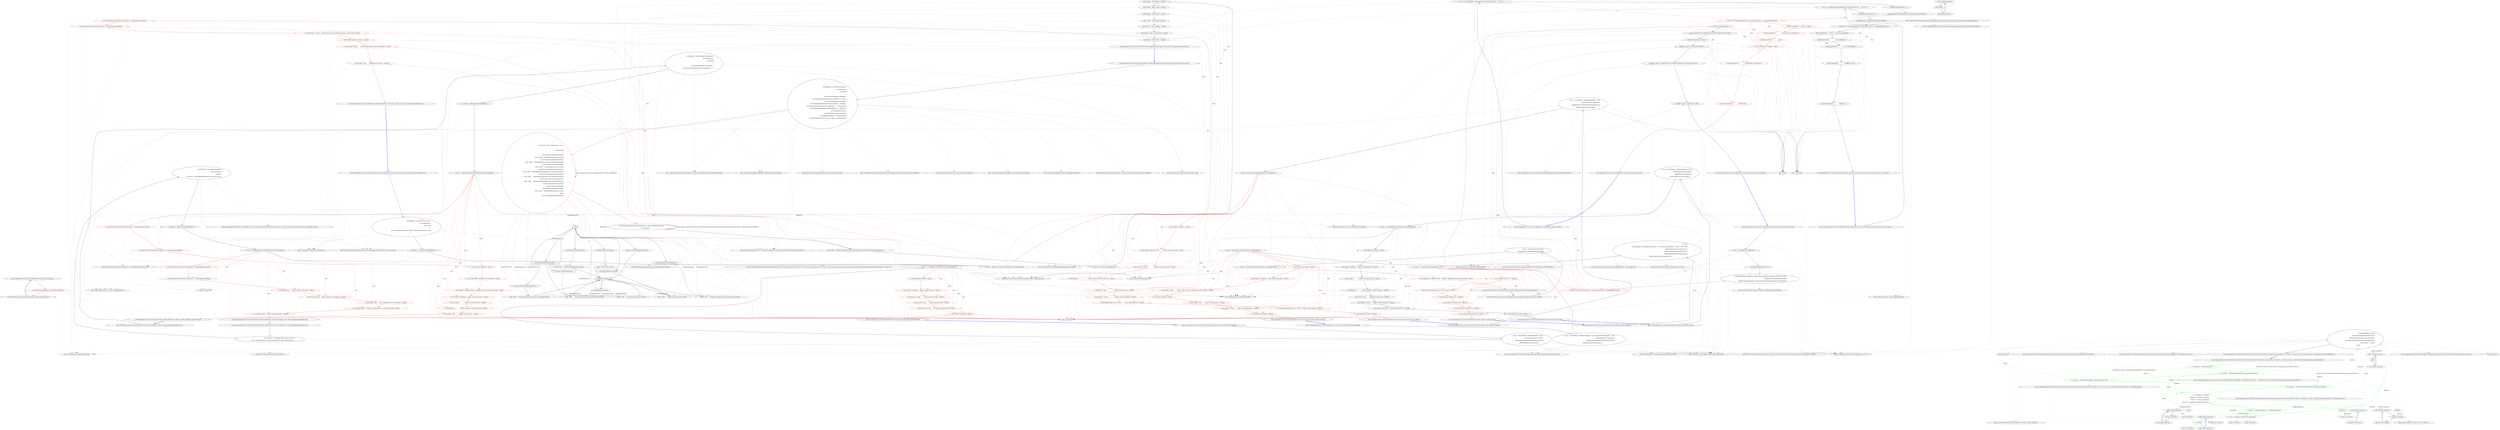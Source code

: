 digraph  {
n0 [cluster="CommandLine.Tests.Unit.Text.HelpTextTests.Create_empty_instance()", label="Entry CommandLine.Tests.Unit.Text.HelpTextTests.Create_empty_instance()", span="16-16"];
n1 [cluster="CommandLine.Tests.Unit.Text.HelpTextTests.Create_empty_instance()", color=red, community=0, label="-1: Assert.Equal(string.Empty, new HelpText().ToString())", span="18-18"];
n2 [cluster="CommandLine.Tests.Unit.Text.HelpTextTests.Create_empty_instance()", label="Exit CommandLine.Tests.Unit.Text.HelpTextTests.Create_empty_instance()", span="16-16"];
n3 [cluster="CommandLine.Text.HelpText.HelpText()", label="Entry CommandLine.Text.HelpText.HelpText()", span="34-34"];
n4 [cluster="CommandLine.Text.HelpText.ToString()", label="Entry CommandLine.Text.HelpText.ToString()", span="453-453"];
n5 [cluster="Unk.Equal", label="Entry Unk.Equal", span=""];
n6 [cluster="CommandLine.Tests.Unit.Text.HelpTextTests.Create_instance_without_options()", label="Entry CommandLine.Tests.Unit.Text.HelpTextTests.Create_instance_without_options()", span="22-22"];
n7 [cluster="CommandLine.Tests.Unit.Text.HelpTextTests.Create_instance_without_options()", label="var sut =\r\n                new HelpText(new HeadingInfo(''Unit-tests'', ''2.0''), new CopyrightInfo(true, ''Author'', 2005, 2013))\r\n                    .AddPreOptionsLine(''pre-options line 1'')\r\n                    .AddPreOptionsLine(''pre-options line 2'')\r\n                    .AddPostOptionsLine(''post-options line 1'')\r\n                    .AddPostOptionsLine(''post-options line 2'')", span="26-31"];
n8 [cluster="CommandLine.Tests.Unit.Text.HelpTextTests.Create_instance_without_options()", label="var lines = sut.ToString().ToNotEmptyLines()", span="34-34"];
n16 [cluster="CommandLine.Text.HelpText.HelpText(string, string)", label="Entry CommandLine.Text.HelpText.HelpText(string, string)", span="80-80"];
n17 [cluster="CommandLine.Text.HeadingInfo.HeadingInfo(string, string)", label="Entry CommandLine.Text.HeadingInfo.HeadingInfo(string, string)", span="27-27"];
n18 [cluster="CommandLine.Text.CopyrightInfo.CopyrightInfo(bool, string, params int[])", label="Entry CommandLine.Text.CopyrightInfo.CopyrightInfo(bool, string, params int[])", span="60-60"];
n19 [cluster="CommandLine.Text.HelpText.AddPreOptionsLine(string)", label="Entry CommandLine.Text.HelpText.AddPreOptionsLine(string)", span="330-330"];
n20 [cluster="CommandLine.Text.HelpText.AddPostOptionsLine(string)", label="Entry CommandLine.Text.HelpText.AddPostOptionsLine(string)", span="340-340"];
n9 [cluster="CommandLine.Tests.Unit.Text.HelpTextTests.Create_instance_without_options()", color=red, community=0, label="-1: Assert.Equal(''Unit-tests 2.0'', lines[0])", span="36-36"];
n21 [cluster="string.ToNotEmptyLines()", label="Entry string.ToNotEmptyLines()", span="10-10"];
n10 [cluster="CommandLine.Tests.Unit.Text.HelpTextTests.Create_instance_without_options()", color=red, community=0, label="-1: Assert.Equal(''Copyright (C) 2005 - 2013 Author'', lines[1])", span="37-37"];
n11 [cluster="CommandLine.Tests.Unit.Text.HelpTextTests.Create_instance_without_options()", color=red, community=0, label="-1: Assert.Equal(''pre-options line 1'', lines[2])", span="38-38"];
n12 [cluster="CommandLine.Tests.Unit.Text.HelpTextTests.Create_instance_without_options()", color=red, community=0, label="-1: Assert.Equal(''pre-options line 2'', lines[3])", span="39-39"];
n13 [cluster="CommandLine.Tests.Unit.Text.HelpTextTests.Create_instance_without_options()", color=red, community=0, label="-1: Assert.Equal(''post-options line 1'', lines[4])", span="40-40"];
n14 [cluster="CommandLine.Tests.Unit.Text.HelpTextTests.Create_instance_without_options()", color=red, community=0, label="-1: Assert.Equal(''post-options line 2'', lines[5])", span="41-41"];
n15 [cluster="CommandLine.Tests.Unit.Text.HelpTextTests.Create_instance_without_options()", label="Exit CommandLine.Tests.Unit.Text.HelpTextTests.Create_instance_without_options()", span="22-22"];
n22 [cluster="CommandLine.Tests.Unit.Text.HelpTextTests.Create_instance_with_options()", label="Entry CommandLine.Tests.Unit.Text.HelpTextTests.Create_instance_with_options()", span="46-46"];
n23 [cluster="CommandLine.Tests.Unit.Text.HelpTextTests.Create_instance_with_options()", label="var sut = new HelpText { AddDashesToOption = true }\r\n                .AddPreOptionsLine(''pre-options'')\r\n                .AddOptions(new FakeOptions())\r\n                .AddPostOptionsLine(''post-options'')", span="50-53"];
n24 [cluster="CommandLine.Tests.Unit.Text.HelpTextTests.Create_instance_with_options()", label="var lines = sut.ToString().ToNotEmptyLines().TrimStringArray()", span="57-57"];
n34 [cluster="CommandLine.Tests.Fakes.FakeOptions.FakeOptions()", label="Entry CommandLine.Tests.Fakes.FakeOptions.FakeOptions()", span="6-6"];
n35 [cluster="CommandLine.Text.HelpText.AddOptions<T>(T)", label="Entry CommandLine.Text.HelpText.AddOptions<T>(T)", span="350-350"];
n25 [cluster="CommandLine.Tests.Unit.Text.HelpTextTests.Create_instance_with_options()", label="Assert.Equal(''pre-options'', lines[0])", span="58-58"];
n36 [cluster="System.Collections.Generic.IEnumerable<string>.TrimStringArray()", label="Entry System.Collections.Generic.IEnumerable<string>.TrimStringArray()", span="15-15"];
n26 [cluster="CommandLine.Tests.Unit.Text.HelpTextTests.Create_instance_with_options()", label="Assert.Equal(''--stringvalue    Define a string value here.'', lines[1])", span="59-59"];
n27 [cluster="CommandLine.Tests.Unit.Text.HelpTextTests.Create_instance_with_options()", label="Assert.Equal(''-i               Define a int sequence here.'', lines[2])", span="60-60"];
n28 [cluster="CommandLine.Tests.Unit.Text.HelpTextTests.Create_instance_with_options()", label="Assert.Equal(''-x               Define a boolean or switch value here.'', lines[3])", span="61-61"];
n29 [cluster="CommandLine.Tests.Unit.Text.HelpTextTests.Create_instance_with_options()", label="Assert.Equal(''--help           Display this help screen.'', lines[4])", span="62-62"];
n30 [cluster="CommandLine.Tests.Unit.Text.HelpTextTests.Create_instance_with_options()", label="Assert.Equal(''--version        Display version information.'', lines[5])", span="63-63"];
n31 [cluster="CommandLine.Tests.Unit.Text.HelpTextTests.Create_instance_with_options()", label="Assert.Equal(''value pos. 0     Define a long value here.'', lines[6])", span="64-64"];
n32 [cluster="CommandLine.Tests.Unit.Text.HelpTextTests.Create_instance_with_options()", label="Assert.Equal(''post-options'', lines[7])", span="65-65"];
n33 [cluster="CommandLine.Tests.Unit.Text.HelpTextTests.Create_instance_with_options()", label="Exit CommandLine.Tests.Unit.Text.HelpTextTests.Create_instance_with_options()", span="46-46"];
n37 [cluster="CommandLine.Tests.Unit.Text.HelpTextTests.Create_instance_with_enum_options_enabled()", label="Entry CommandLine.Tests.Unit.Text.HelpTextTests.Create_instance_with_enum_options_enabled()", span="70-70"];
n38 [cluster="CommandLine.Tests.Unit.Text.HelpTextTests.Create_instance_with_enum_options_enabled()", label="var sut = new HelpText { AddDashesToOption = true, AddEnumValuesToHelpText = true }\r\n                .AddPreOptionsLine(''pre-options'')\r\n                .AddOptions(new FakeOptionsWithHelpTextEnum())\r\n                .AddPostOptionsLine(''post-options'')", span="74-77"];
n39 [cluster="CommandLine.Tests.Unit.Text.HelpTextTests.Create_instance_with_enum_options_enabled()", label="var lines = sut.ToString().ToNotEmptyLines().TrimStringArray()", span="81-81"];
n48 [cluster="CommandLine.Tests.Fakes.FakeOptionsWithHelpTextEnum.FakeOptionsWithHelpTextEnum()", label="Entry CommandLine.Tests.Fakes.FakeOptionsWithHelpTextEnum.FakeOptionsWithHelpTextEnum()", span="11-11"];
n40 [cluster="CommandLine.Tests.Unit.Text.HelpTextTests.Create_instance_with_enum_options_enabled()", color=red, community=0, label="-1: Assert.Equal(''pre-options'', lines[0])", span="82-82"];
n41 [cluster="CommandLine.Tests.Unit.Text.HelpTextTests.Create_instance_with_enum_options_enabled()", color=red, community=0, label="-1: Assert.Equal(''--stringvalue    Define a string value here.'', lines[1])", span="83-83"];
n42 [cluster="CommandLine.Tests.Unit.Text.HelpTextTests.Create_instance_with_enum_options_enabled()", color=red, community=0, label="-1: Assert.Equal(''--shape          Define a enum value here. Valid values: Circle, Square,'', lines[2])", span="84-84"];
n43 [cluster="CommandLine.Tests.Unit.Text.HelpTextTests.Create_instance_with_enum_options_enabled()", color=red, community=0, label="-1: Assert.Equal(''Triangle'', lines[3])", span="85-85"];
n44 [cluster="CommandLine.Tests.Unit.Text.HelpTextTests.Create_instance_with_enum_options_enabled()", color=red, community=0, label="-1: Assert.Equal(''--help           Display this help screen.'', lines[4])", span="86-86"];
n45 [cluster="CommandLine.Tests.Unit.Text.HelpTextTests.Create_instance_with_enum_options_enabled()", color=red, community=0, label="-1: Assert.Equal(''--version        Display version information.'', lines[5])", span="87-87"];
n46 [cluster="CommandLine.Tests.Unit.Text.HelpTextTests.Create_instance_with_enum_options_enabled()", color=red, community=0, label="-1: Assert.Equal(''post-options'', lines[6])", span="88-88"];
n47 [cluster="CommandLine.Tests.Unit.Text.HelpTextTests.Create_instance_with_enum_options_enabled()", label="Exit CommandLine.Tests.Unit.Text.HelpTextTests.Create_instance_with_enum_options_enabled()", span="70-70"];
n49 [cluster="CommandLine.Tests.Unit.Text.HelpTextTests.Create_instance_with_enum_options_disabled()", label="Entry CommandLine.Tests.Unit.Text.HelpTextTests.Create_instance_with_enum_options_disabled()", span="93-93"];
n50 [cluster="CommandLine.Tests.Unit.Text.HelpTextTests.Create_instance_with_enum_options_disabled()", label="var sut = new HelpText { AddDashesToOption = true }\r\n                .AddPreOptionsLine(''pre-options'')\r\n                .AddOptions(new FakeOptionsWithHelpTextEnum())\r\n                .AddPostOptionsLine(''post-options'')", span="97-100"];
n51 [cluster="CommandLine.Tests.Unit.Text.HelpTextTests.Create_instance_with_enum_options_disabled()", label="var lines = sut.ToString().ToNotEmptyLines().TrimStringArray()", span="104-104"];
n52 [cluster="CommandLine.Tests.Unit.Text.HelpTextTests.Create_instance_with_enum_options_disabled()", color=red, community=0, label="-1: Assert.Equal(''pre-options'', lines[0])", span="105-105"];
n53 [cluster="CommandLine.Tests.Unit.Text.HelpTextTests.Create_instance_with_enum_options_disabled()", color=red, community=0, label="-1: Assert.Equal(''--stringvalue    Define a string value here.'', lines[1])", span="106-106"];
n54 [cluster="CommandLine.Tests.Unit.Text.HelpTextTests.Create_instance_with_enum_options_disabled()", color=red, community=0, label="-1: Assert.Equal(''--shape          Define a enum value here.'', lines[2])", span="107-107"];
n55 [cluster="CommandLine.Tests.Unit.Text.HelpTextTests.Create_instance_with_enum_options_disabled()", color=red, community=0, label="-1: Assert.Equal(''--help           Display this help screen.'', lines[3])", span="108-108"];
n56 [cluster="CommandLine.Tests.Unit.Text.HelpTextTests.Create_instance_with_enum_options_disabled()", color=red, community=0, label="-1: Assert.Equal(''--version        Display version information.'', lines[4])", span="109-109"];
n57 [cluster="CommandLine.Tests.Unit.Text.HelpTextTests.Create_instance_with_enum_options_disabled()", color=red, community=0, label="-1: Assert.Equal(''post-options'', lines[5])", span="110-110"];
n58 [cluster="CommandLine.Tests.Unit.Text.HelpTextTests.Create_instance_with_enum_options_disabled()", label="Exit CommandLine.Tests.Unit.Text.HelpTextTests.Create_instance_with_enum_options_disabled()", span="93-93"];
n59 [cluster="CommandLine.Tests.Unit.Text.HelpTextTests.When_defined_MetaValue_should_be_rendered()", label="Entry CommandLine.Tests.Unit.Text.HelpTextTests.When_defined_MetaValue_should_be_rendered()", span="115-115"];
n60 [cluster="CommandLine.Tests.Unit.Text.HelpTextTests.When_defined_MetaValue_should_be_rendered()", label="var sut = new HelpText(''Meta Value.'')\r\n                .AddOptions(new FakeOptionsWithMetaValue())", span="119-120"];
n61 [cluster="CommandLine.Tests.Unit.Text.HelpTextTests.When_defined_MetaValue_should_be_rendered()", label="var lines = sut.ToString().ToNotEmptyLines().TrimStringArray()", span="123-123"];
n64 [cluster="CommandLine.Text.HelpText.HelpText(string)", label="Entry CommandLine.Text.HelpText.HelpText(string)", span="57-57"];
n65 [cluster="CommandLine.Tests.Fakes.FakeOptionsWithMetaValue.FakeOptionsWithMetaValue()", label="Entry CommandLine.Tests.Fakes.FakeOptionsWithMetaValue.FakeOptionsWithMetaValue()", span="4-4"];
n62 [cluster="CommandLine.Tests.Unit.Text.HelpTextTests.When_defined_MetaValue_should_be_rendered()", color=red, community=0, label="-1: Assert.Equal(''i FILE, input-file=FILE    Required. Specify input FILE to be processed.'', lines[2])", span="125-125"];
n63 [cluster="CommandLine.Tests.Unit.Text.HelpTextTests.When_defined_MetaValue_should_be_rendered()", label="Exit CommandLine.Tests.Unit.Text.HelpTextTests.When_defined_MetaValue_should_be_rendered()", span="115-115"];
n66 [cluster="CommandLine.Tests.Unit.Text.HelpTextTests.When_help_text_is_longer_than_width_it_will_wrap_around_as_if_in_a_column()", label="Entry CommandLine.Tests.Unit.Text.HelpTextTests.When_help_text_is_longer_than_width_it_will_wrap_around_as_if_in_a_column()", span="130-130"];
n67 [cluster="CommandLine.Tests.Unit.Text.HelpTextTests.When_help_text_is_longer_than_width_it_will_wrap_around_as_if_in_a_column()", label="var sut = new HelpText(new HeadingInfo(''CommandLine.Tests.dll'', ''1.9.4.131''))", span="134-134"];
n68 [cluster="CommandLine.Tests.Unit.Text.HelpTextTests.When_help_text_is_longer_than_width_it_will_wrap_around_as_if_in_a_column()", label="sut.MaximumDisplayWidth = 40", span="135-135"];
n69 [cluster="CommandLine.Tests.Unit.Text.HelpTextTests.When_help_text_is_longer_than_width_it_will_wrap_around_as_if_in_a_column()", label="sut.AddOptions(new FakeOptionsWithLongDescription())", span="136-136"];
n70 [cluster="CommandLine.Tests.Unit.Text.HelpTextTests.When_help_text_is_longer_than_width_it_will_wrap_around_as_if_in_a_column()", label="var lines = sut.ToString().Split(new[] { Environment.NewLine }, StringSplitOptions.None)", span="139-139"];
n77 [cluster="CommandLine.Tests.Fakes.FakeOptionsWithLongDescription.FakeOptionsWithLongDescription()", label="Entry CommandLine.Tests.Fakes.FakeOptionsWithLongDescription.FakeOptionsWithLongDescription()", span="22-22"];
n71 [cluster="CommandLine.Tests.Unit.Text.HelpTextTests.When_help_text_is_longer_than_width_it_will_wrap_around_as_if_in_a_column()", label="lines[2].Should().Be(''  v, verbose    This is the description'')", span="140-140"];
n78 [cluster="string.Split(string[], System.StringSplitOptions)", label="Entry string.Split(string[], System.StringSplitOptions)", span="0-0"];
n72 [cluster="CommandLine.Tests.Unit.Text.HelpTextTests.When_help_text_is_longer_than_width_it_will_wrap_around_as_if_in_a_column()", label="lines[3].Should().Be(''                of the verbosity to '')", span="142-142"];
n73 [cluster="CommandLine.Tests.Unit.Text.HelpTextTests.When_help_text_is_longer_than_width_it_will_wrap_around_as_if_in_a_column()", label="lines[4].Should().Be(''                test out the wrapping '')", span="143-143"];
n74 [cluster="CommandLine.Tests.Unit.Text.HelpTextTests.When_help_text_is_longer_than_width_it_will_wrap_around_as_if_in_a_column()", label="lines[5].Should().Be(''                capabilities of the '')", span="144-144"];
n75 [cluster="CommandLine.Tests.Unit.Text.HelpTextTests.When_help_text_is_longer_than_width_it_will_wrap_around_as_if_in_a_column()", label="lines[6].Should().Be(''                Help Text.'')", span="145-145"];
n79 [cluster="Unk.Should", label="Entry Unk.Should", span=""];
n80 [cluster="Unk.Be", label="Entry Unk.Be", span=""];
n76 [cluster="CommandLine.Tests.Unit.Text.HelpTextTests.When_help_text_is_longer_than_width_it_will_wrap_around_as_if_in_a_column()", label="Exit CommandLine.Tests.Unit.Text.HelpTextTests.When_help_text_is_longer_than_width_it_will_wrap_around_as_if_in_a_column()", span="130-130"];
n81 [cluster="CommandLine.Tests.Unit.Text.HelpTextTests.Long_help_text_without_spaces()", label="Entry CommandLine.Tests.Unit.Text.HelpTextTests.Long_help_text_without_spaces()", span="150-150"];
n82 [cluster="CommandLine.Tests.Unit.Text.HelpTextTests.Long_help_text_without_spaces()", label="var sut = new HelpText(new HeadingInfo(''CommandLine.Tests.dll'', ''1.9.4.131''))", span="154-154"];
n83 [cluster="CommandLine.Tests.Unit.Text.HelpTextTests.Long_help_text_without_spaces()", label="sut.MaximumDisplayWidth = 40", span="155-155"];
n84 [cluster="CommandLine.Tests.Unit.Text.HelpTextTests.Long_help_text_without_spaces()", label="sut.AddOptions(new FakeOptionsWithLongDescriptionAndNoSpaces())", span="156-156"];
n85 [cluster="CommandLine.Tests.Unit.Text.HelpTextTests.Long_help_text_without_spaces()", color=red, community=0, label="-1: var lines = sut.ToString().Split(new[] { Environment.NewLine }, StringSplitOptions.None)", span="159-159"];
n93 [cluster="CommandLine.Tests.Fakes.FakeOptionsWithLongDescriptionAndNoSpaces.FakeOptionsWithLongDescriptionAndNoSpaces()", label="Entry CommandLine.Tests.Fakes.FakeOptionsWithLongDescriptionAndNoSpaces.FakeOptionsWithLongDescriptionAndNoSpaces()", span="31-31"];
n86 [cluster="CommandLine.Tests.Unit.Text.HelpTextTests.Long_help_text_without_spaces()", color=red, community=0, label="-1: lines[2].Should().Be(''  v, verbose    Before '')", span="160-160"];
n87 [cluster="CommandLine.Tests.Unit.Text.HelpTextTests.Long_help_text_without_spaces()", color=red, community=0, label="-1: lines[3].Should().Be(''                012345678901234567890123'')", span="161-161"];
n88 [cluster="CommandLine.Tests.Unit.Text.HelpTextTests.Long_help_text_without_spaces()", color=red, community=0, label="-1: lines[4].Should().Be(''                After'')", span="162-162"];
n89 [cluster="CommandLine.Tests.Unit.Text.HelpTextTests.Long_help_text_without_spaces()", color=red, community=0, label="-1: lines[5].Should().Be(''  input-file    Before '')", span="163-163"];
n90 [cluster="CommandLine.Tests.Unit.Text.HelpTextTests.Long_help_text_without_spaces()", color=red, community=0, label="-1: lines[6].Should().Be(''                012345678901234567890123'')", span="164-164"];
n91 [cluster="CommandLine.Tests.Unit.Text.HelpTextTests.Long_help_text_without_spaces()", color=red, community=0, label="-1: lines[7].Should().Be(''                456789 After'')", span="165-165"];
n92 [cluster="CommandLine.Tests.Unit.Text.HelpTextTests.Long_help_text_without_spaces()", label="Exit CommandLine.Tests.Unit.Text.HelpTextTests.Long_help_text_without_spaces()", span="150-150"];
n94 [cluster="CommandLine.Tests.Unit.Text.HelpTextTests.Long_pre_and_post_lines_without_spaces()", label="Entry CommandLine.Tests.Unit.Text.HelpTextTests.Long_pre_and_post_lines_without_spaces()", span="170-170"];
n95 [cluster="CommandLine.Tests.Unit.Text.HelpTextTests.Long_pre_and_post_lines_without_spaces()", label="var sut = new HelpText(''Heading Info.'')", span="174-174"];
n96 [cluster="CommandLine.Tests.Unit.Text.HelpTextTests.Long_pre_and_post_lines_without_spaces()", label="sut.MaximumDisplayWidth = 40", span="175-175"];
n97 [cluster="CommandLine.Tests.Unit.Text.HelpTextTests.Long_pre_and_post_lines_without_spaces()", label="sut.AddPreOptionsLine(''Before 0123456789012345678901234567890123456789012 After'')\r\n                .AddOptions(new FakeOptionsForHelp())\r\n                .AddPostOptionsLine(''Before 0123456789012345678901234567890123456789 After'')", span="176-178"];
n98 [cluster="CommandLine.Tests.Unit.Text.HelpTextTests.Long_pre_and_post_lines_without_spaces()", color=red, community=0, label="-1: var lines = sut.ToString().Split(new[] { Environment.NewLine }, StringSplitOptions.None)", span="181-181"];
n106 [cluster="CommandLine.Tests.Fakes.FakeOptionsForHelp.FakeOptionsForHelp()", label="Entry CommandLine.Tests.Fakes.FakeOptionsForHelp.FakeOptionsForHelp()", span="4-4"];
n99 [cluster="CommandLine.Tests.Unit.Text.HelpTextTests.Long_pre_and_post_lines_without_spaces()", label="lines[1].Should().Be(''Before '')", span="182-182"];
n100 [cluster="CommandLine.Tests.Unit.Text.HelpTextTests.Long_pre_and_post_lines_without_spaces()", label="lines[2].Should().Be(''0123456789012345678901234567890123456789'')", span="183-183"];
n101 [cluster="CommandLine.Tests.Unit.Text.HelpTextTests.Long_pre_and_post_lines_without_spaces()", label="lines[3].Should().Be(''012 After'')", span="184-184"];
n102 [cluster="CommandLine.Tests.Unit.Text.HelpTextTests.Long_pre_and_post_lines_without_spaces()", label="lines[lines.Length - 3].Should().Be(''Before '')", span="185-185"];
n103 [cluster="CommandLine.Tests.Unit.Text.HelpTextTests.Long_pre_and_post_lines_without_spaces()", label="lines[lines.Length - 2].Should().Be(''0123456789012345678901234567890123456789'')", span="186-186"];
n104 [cluster="CommandLine.Tests.Unit.Text.HelpTextTests.Long_pre_and_post_lines_without_spaces()", label="lines[lines.Length - 1].Should().Be('' After'')", span="187-187"];
n105 [cluster="CommandLine.Tests.Unit.Text.HelpTextTests.Long_pre_and_post_lines_without_spaces()", label="Exit CommandLine.Tests.Unit.Text.HelpTextTests.Long_pre_and_post_lines_without_spaces()", span="170-170"];
n107 [cluster="CommandLine.Tests.Unit.Text.HelpTextTests.Invoking_RenderParsingErrorsText_returns_appropriate_formatted_text()", label="Entry CommandLine.Tests.Unit.Text.HelpTextTests.Invoking_RenderParsingErrorsText_returns_appropriate_formatted_text()", span="193-193"];
n108 [cluster="CommandLine.Tests.Unit.Text.HelpTextTests.Invoking_RenderParsingErrorsText_returns_appropriate_formatted_text()", label="var fakeResult = new NotParsed<object>(\r\n                new NullInstance(),\r\n                new Error[]\r\n                    {\r\n                        new BadFormatTokenError(''badtoken''),\r\n                        new MissingValueOptionError(new NameInfo(''x'', ''switch'')),\r\n                        new UnknownOptionError(''unknown''),\r\n                        new MissingRequiredOptionError(new NameInfo('''', ''missing'')),\r\n                        //new MutuallyExclusiveSetError(new NameInfo(''z'', ''''), string.Empty),\r\n                        new SequenceOutOfRangeError(new NameInfo(''s'', ''sequence'')),\r\n                        new NoVerbSelectedError(),\r\n                        new BadVerbSelectedError(''badverb''),\r\n                        new HelpRequestedError(), // should be ignored\r\n                        new HelpVerbRequestedError(null, null, false) // should be ignored \r\n                    })", span="196-210"];
n109 [cluster="CommandLine.Tests.Unit.Text.HelpTextTests.Invoking_RenderParsingErrorsText_returns_appropriate_formatted_text()", color=red, community=0, label="-1: Func<Error, string> fakeRenderer = err =>\r\n                {\r\n                    switch (err.Tag)\r\n                    {\r\n                        case ErrorType.BadFormatTokenError:\r\n                            return ''ERR '' + ((BadFormatTokenError)err).Token;\r\n                        case ErrorType.MissingValueOptionError:\r\n                            return ''ERR '' + ((MissingValueOptionError)err).NameInfo.NameText;\r\n                        case ErrorType.UnknownOptionError:\r\n                            return ''ERR '' + ((UnknownOptionError)err).Token;\r\n                        case ErrorType.MissingRequiredOptionError:\r\n                            return ''ERR '' + ((MissingRequiredOptionError)err).NameInfo.NameText;\r\n                        //case ErrorType.MutuallyExclusiveSetError:\r\n                        //    return ''ERR '' + ((MutuallyExclusiveSetError)err).NameInfo.NameText;\r\n                        case ErrorType.SequenceOutOfRangeError:\r\n                            return ''ERR '' + ((SequenceOutOfRangeError)err).NameInfo.NameText;\r\n                        case ErrorType.NoVerbSelectedError:\r\n                            return ''ERR no-verb-selected'';\r\n                        case ErrorType.BadVerbSelectedError:\r\n                            return ''ERR '' + ((BadVerbSelectedError)err).Token;\r\n                        default:\r\n                            throw new InvalidOperationException();\r\n                    }\r\n                }", span="211-234"];
n121 [cluster="CommandLine.NotParsed<T>.NotParsed(T, System.Collections.Generic.IEnumerable<CommandLine.Error>)", label="Entry CommandLine.NotParsed<T>.NotParsed(T, System.Collections.Generic.IEnumerable<CommandLine.Error>)", span="142-142"];
n122 [cluster="CommandLine.NullInstance.NullInstance()", label="Entry CommandLine.NullInstance.NullInstance()", span="9-9"];
n123 [cluster="CommandLine.BadFormatTokenError.BadFormatTokenError(string)", label="Entry CommandLine.BadFormatTokenError.BadFormatTokenError(string)", span="196-196"];
n124 [cluster="CommandLine.MissingValueOptionError.MissingValueOptionError(CommandLine.NameInfo)", label="Entry CommandLine.MissingValueOptionError.MissingValueOptionError(CommandLine.NameInfo)", span="269-269"];
n125 [cluster="CommandLine.NameInfo.NameInfo(string, string)", label="Entry CommandLine.NameInfo.NameInfo(string, string)", span="20-20"];
n126 [cluster="CommandLine.UnknownOptionError.UnknownOptionError(string)", label="Entry CommandLine.UnknownOptionError.UnknownOptionError(string)", span="280-280"];
n127 [cluster="CommandLine.MissingRequiredOptionError.MissingRequiredOptionError(CommandLine.NameInfo)", label="Entry CommandLine.MissingRequiredOptionError.MissingRequiredOptionError(CommandLine.NameInfo)", span="291-291"];
n128 [cluster="CommandLine.SequenceOutOfRangeError.SequenceOutOfRangeError(CommandLine.NameInfo)", label="Entry CommandLine.SequenceOutOfRangeError.SequenceOutOfRangeError(CommandLine.NameInfo)", span="335-335"];
n129 [cluster="CommandLine.NoVerbSelectedError.NoVerbSelectedError()", label="Entry CommandLine.NoVerbSelectedError.NoVerbSelectedError()", span="421-421"];
n130 [cluster="CommandLine.BadVerbSelectedError.BadVerbSelectedError(string)", label="Entry CommandLine.BadVerbSelectedError.BadVerbSelectedError(string)", span="357-357"];
n131 [cluster="CommandLine.HelpRequestedError.HelpRequestedError()", label="Entry CommandLine.HelpRequestedError.HelpRequestedError()", span="368-368"];
n132 [cluster="CommandLine.HelpVerbRequestedError.HelpVerbRequestedError(string, System.Type, bool)", label="Entry CommandLine.HelpVerbRequestedError.HelpVerbRequestedError(string, System.Type, bool)", span="383-383"];
n111 [cluster="CommandLine.Tests.Unit.Text.HelpTextTests.Invoking_RenderParsingErrorsText_returns_appropriate_formatted_text()", label="var errorsText = HelpText.RenderParsingErrorsText(fakeResult, fakeRenderer, fakeMutExclRenderer, 2)", span="239-239"];
n110 [cluster="CommandLine.Tests.Unit.Text.HelpTextTests.Invoking_RenderParsingErrorsText_returns_appropriate_formatted_text()", label="Func<IEnumerable<MutuallyExclusiveSetError>, string> fakeMutExclRenderer =\r\n                _ => string.Empty", span="235-236"];
n135 [cluster="lambda expression", label="err.Tag", span="213-213"];
n137 [cluster="lambda expression", label="return ''ERR '' + ((BadFormatTokenError)err).Token;", span="216-216"];
n139 [cluster="lambda expression", label="return ''ERR '' + ((MissingValueOptionError)err).NameInfo.NameText;", span="218-218"];
n141 [cluster="lambda expression", label="return ''ERR '' + ((UnknownOptionError)err).Token;", span="220-220"];
n143 [cluster="lambda expression", label="return ''ERR '' + ((MissingRequiredOptionError)err).NameInfo.NameText;", span="222-222"];
n145 [cluster="lambda expression", label="return ''ERR '' + ((SequenceOutOfRangeError)err).NameInfo.NameText;", span="226-226"];
n149 [cluster="lambda expression", label="return ''ERR '' + ((BadVerbSelectedError)err).Token;", span="230-230"];
n112 [cluster="CommandLine.Tests.Unit.Text.HelpTextTests.Invoking_RenderParsingErrorsText_returns_appropriate_formatted_text()", label="var lines = errorsText.ToNotEmptyLines()", span="242-242"];
n133 [cluster="CommandLine.Text.HelpText.RenderParsingErrorsText<T>(CommandLine.ParserResult<T>, System.Func<CommandLine.Error, string>, System.Func<System.Collections.Generic.IEnumerable<CommandLine.MutuallyExclusiveSetError>, string>, int)", label="Entry CommandLine.Text.HelpText.RenderParsingErrorsText<T>(CommandLine.ParserResult<T>, System.Func<CommandLine.Error, string>, System.Func<System.Collections.Generic.IEnumerable<CommandLine.MutuallyExclusiveSetError>, string>, int)", span="416-416"];
n113 [cluster="CommandLine.Tests.Unit.Text.HelpTextTests.Invoking_RenderParsingErrorsText_returns_appropriate_formatted_text()", label="Assert.Equal(''  ERR badtoken'', lines[0])", span="244-244"];
n114 [cluster="CommandLine.Tests.Unit.Text.HelpTextTests.Invoking_RenderParsingErrorsText_returns_appropriate_formatted_text()", label="Assert.Equal(''  ERR x, switch'', lines[1])", span="245-245"];
n115 [cluster="CommandLine.Tests.Unit.Text.HelpTextTests.Invoking_RenderParsingErrorsText_returns_appropriate_formatted_text()", label="Assert.Equal(''  ERR unknown'', lines[2])", span="246-246"];
n116 [cluster="CommandLine.Tests.Unit.Text.HelpTextTests.Invoking_RenderParsingErrorsText_returns_appropriate_formatted_text()", label="Assert.Equal(''  ERR missing'', lines[3])", span="247-247"];
n117 [cluster="CommandLine.Tests.Unit.Text.HelpTextTests.Invoking_RenderParsingErrorsText_returns_appropriate_formatted_text()", label="Assert.Equal(''  ERR s, sequence'', lines[4])", span="249-249"];
n118 [cluster="CommandLine.Tests.Unit.Text.HelpTextTests.Invoking_RenderParsingErrorsText_returns_appropriate_formatted_text()", label="Assert.Equal(''  ERR no-verb-selected'', lines[5])", span="250-250"];
n119 [cluster="CommandLine.Tests.Unit.Text.HelpTextTests.Invoking_RenderParsingErrorsText_returns_appropriate_formatted_text()", label="Assert.Equal(''  ERR badverb'', lines[6])", span="251-251"];
n120 [cluster="CommandLine.Tests.Unit.Text.HelpTextTests.Invoking_RenderParsingErrorsText_returns_appropriate_formatted_text()", label="Exit CommandLine.Tests.Unit.Text.HelpTextTests.Invoking_RenderParsingErrorsText_returns_appropriate_formatted_text()", span="193-193"];
n134 [cluster="lambda expression", label="Entry lambda expression", span="211-234"];
n136 [cluster="lambda expression", label="ErrorType.BadFormatTokenError", span="215-215"];
n138 [cluster="lambda expression", label="ErrorType.MissingValueOptionError", span="217-217"];
n140 [cluster="lambda expression", label="ErrorType.UnknownOptionError", span="219-219"];
n142 [cluster="lambda expression", label="ErrorType.MissingRequiredOptionError", span="221-221"];
n144 [cluster="lambda expression", label="ErrorType.SequenceOutOfRangeError", span="225-225"];
n146 [cluster="lambda expression", label="ErrorType.NoVerbSelectedError", span="227-227"];
n148 [cluster="lambda expression", label="ErrorType.BadVerbSelectedError", span="229-229"];
n150 [cluster="lambda expression", label="throw new InvalidOperationException();", span="232-232"];
n147 [cluster="lambda expression", label="return ''ERR no-verb-selected'';", span="228-228"];
n151 [cluster="lambda expression", label="Exit lambda expression", span="211-234"];
n152 [cluster="System.InvalidOperationException.InvalidOperationException()", label="Entry System.InvalidOperationException.InvalidOperationException()", span="0-0"];
n153 [cluster="lambda expression", label="Entry lambda expression", span="236-236"];
n154 [cluster="lambda expression", label="string.Empty", span="236-236"];
n155 [cluster="lambda expression", label="Exit lambda expression", span="236-236"];
n156 [cluster="CommandLine.Tests.Unit.Text.HelpTextTests.Invoke_AutoBuild_for_Options_returns_appropriate_formatted_text()", label="Entry CommandLine.Tests.Unit.Text.HelpTextTests.Invoke_AutoBuild_for_Options_returns_appropriate_formatted_text()", span="256-256"];
n157 [cluster="CommandLine.Tests.Unit.Text.HelpTextTests.Invoke_AutoBuild_for_Options_returns_appropriate_formatted_text()", label="var fakeResult = new NotParsed<FakeOptions>(\r\n                new FakeOptions(),\r\n                new Error[]\r\n                    {\r\n                        new BadFormatTokenError(''badtoken''),\r\n                        new SequenceOutOfRangeError(new NameInfo(''i'', ''''))\r\n                    })", span="259-265"];
n158 [cluster="CommandLine.Tests.Unit.Text.HelpTextTests.Invoke_AutoBuild_for_Options_returns_appropriate_formatted_text()", label="var helpText = HelpText.AutoBuild(fakeResult)", span="268-268"];
n159 [cluster="CommandLine.Tests.Unit.Text.HelpTextTests.Invoke_AutoBuild_for_Options_returns_appropriate_formatted_text()", label="var lines = helpText.ToString().ToNotEmptyLines().TrimStringArray()", span="271-271"];
n170 [cluster="CommandLine.Text.HelpText.AutoBuild<T>(CommandLine.ParserResult<T>)", label="Entry CommandLine.Text.HelpText.AutoBuild<T>(CommandLine.ParserResult<T>)", span="252-252"];
n160 [cluster="CommandLine.Tests.Unit.Text.HelpTextTests.Invoke_AutoBuild_for_Options_returns_appropriate_formatted_text()", color=red, community=0, label="-1: Assert.True(lines[0].StartsWith(''CommandLine'', StringComparison.Ordinal))", span="273-273"];
n161 [cluster="CommandLine.Tests.Unit.Text.HelpTextTests.Invoke_AutoBuild_for_Options_returns_appropriate_formatted_text()", color=red, community=0, label="-1: Assert.True(lines[1].StartsWith(''Copyright (c)'', StringComparison.Ordinal))", span="274-274"];
n162 [cluster="CommandLine.Tests.Unit.Text.HelpTextTests.Invoke_AutoBuild_for_Options_returns_appropriate_formatted_text()", color=red, community=0, label="-1: Assert.Equal(''ERROR(S):'', lines[2])", span="275-275"];
n163 [cluster="CommandLine.Tests.Unit.Text.HelpTextTests.Invoke_AutoBuild_for_Options_returns_appropriate_formatted_text()", color=red, community=0, label="-1: Assert.Equal(''Token 'badtoken' is not recognized.'', lines[3])", span="276-276"];
n164 [cluster="CommandLine.Tests.Unit.Text.HelpTextTests.Invoke_AutoBuild_for_Options_returns_appropriate_formatted_text()", color=red, community=0, label="-1: Assert.Equal(''A sequence option 'i' is defined with few items than required.'', lines[4])", span="277-277"];
n165 [cluster="CommandLine.Tests.Unit.Text.HelpTextTests.Invoke_AutoBuild_for_Options_returns_appropriate_formatted_text()", color=red, community=0, label="-1: Assert.Equal(''--stringvalue    Define a string value here.'', lines[5])", span="278-278"];
n166 [cluster="CommandLine.Tests.Unit.Text.HelpTextTests.Invoke_AutoBuild_for_Options_returns_appropriate_formatted_text()", color=red, community=0, label="-1: Assert.Equal(''-i               Define a int sequence here.'', lines[6])", span="279-279"];
n167 [cluster="CommandLine.Tests.Unit.Text.HelpTextTests.Invoke_AutoBuild_for_Options_returns_appropriate_formatted_text()", color=red, community=0, label="-1: Assert.Equal(''-x               Define a boolean or switch value here.'', lines[7])", span="280-280"];
n168 [cluster="CommandLine.Tests.Unit.Text.HelpTextTests.Invoke_AutoBuild_for_Options_returns_appropriate_formatted_text()", color=red, community=0, label="-1: Assert.Equal(''--help           Display this help screen.'', lines[8])", span="281-281"];
n171 [cluster="string.StartsWith(string, System.StringComparison)", label="Entry string.StartsWith(string, System.StringComparison)", span="0-0"];
n172 [cluster="Unk.True", label="Entry Unk.True", span=""];
n169 [cluster="CommandLine.Tests.Unit.Text.HelpTextTests.Invoke_AutoBuild_for_Options_returns_appropriate_formatted_text()", label="Exit CommandLine.Tests.Unit.Text.HelpTextTests.Invoke_AutoBuild_for_Options_returns_appropriate_formatted_text()", span="256-256"];
n173 [cluster="CommandLine.Tests.Unit.Text.HelpTextTests.Invoke_AutoBuild_for_Verbs_with_specific_verb_returns_appropriate_formatted_text()", label="Entry CommandLine.Tests.Unit.Text.HelpTextTests.Invoke_AutoBuild_for_Verbs_with_specific_verb_returns_appropriate_formatted_text()", span="286-286"];
n174 [cluster="CommandLine.Tests.Unit.Text.HelpTextTests.Invoke_AutoBuild_for_Verbs_with_specific_verb_returns_appropriate_formatted_text()", label="var fakeResult = new NotParsed<object>(\r\n                new NullInstance(),\r\n                new Error[]\r\n                    {\r\n                        new HelpVerbRequestedError(''commit'', typeof(CommitOptions), true)\r\n                    })", span="289-294"];
n175 [cluster="CommandLine.Tests.Unit.Text.HelpTextTests.Invoke_AutoBuild_for_Verbs_with_specific_verb_returns_appropriate_formatted_text()", label="var helpText = HelpText.AutoBuild(fakeResult)", span="297-297"];
n176 [cluster="CommandLine.Tests.Unit.Text.HelpTextTests.Invoke_AutoBuild_for_Verbs_with_specific_verb_returns_appropriate_formatted_text()", label="var lines = helpText.ToString().ToNotEmptyLines().TrimStringArray()", span="300-300"];
n177 [cluster="CommandLine.Tests.Unit.Text.HelpTextTests.Invoke_AutoBuild_for_Verbs_with_specific_verb_returns_appropriate_formatted_text()", color=red, community=0, label="-1: Assert.True(lines[0].StartsWith(''CommandLine'', StringComparison.Ordinal))", span="302-302"];
n178 [cluster="CommandLine.Tests.Unit.Text.HelpTextTests.Invoke_AutoBuild_for_Verbs_with_specific_verb_returns_appropriate_formatted_text()", color=red, community=0, label="-1: Assert.True(lines[1].StartsWith(''Copyright (c)'', StringComparison.Ordinal))", span="303-303"];
n179 [cluster="CommandLine.Tests.Unit.Text.HelpTextTests.Invoke_AutoBuild_for_Verbs_with_specific_verb_returns_appropriate_formatted_text()", color=red, community=0, label="-1: Assert.Equal(''-p, --patch    Use the interactive patch selection interface to chose which'', lines[2])", span="304-304"];
n180 [cluster="CommandLine.Tests.Unit.Text.HelpTextTests.Invoke_AutoBuild_for_Verbs_with_specific_verb_returns_appropriate_formatted_text()", color=red, community=0, label="-1: Assert.Equal(''changes to commit.'', lines[3])", span="305-305"];
n181 [cluster="CommandLine.Tests.Unit.Text.HelpTextTests.Invoke_AutoBuild_for_Verbs_with_specific_verb_returns_appropriate_formatted_text()", color=red, community=0, label="-1: Assert.Equal(''--amend        Used to amend the tip of the current branch.'', lines[4])", span="306-306"];
n182 [cluster="CommandLine.Tests.Unit.Text.HelpTextTests.Invoke_AutoBuild_for_Verbs_with_specific_verb_returns_appropriate_formatted_text()", color=red, community=0, label="-1: Assert.Equal(''--help         Display this help screen.'', lines[5])", span="307-307"];
n183 [cluster="CommandLine.Tests.Unit.Text.HelpTextTests.Invoke_AutoBuild_for_Verbs_with_specific_verb_returns_appropriate_formatted_text()", label="Exit CommandLine.Tests.Unit.Text.HelpTextTests.Invoke_AutoBuild_for_Verbs_with_specific_verb_returns_appropriate_formatted_text()", span="286-286"];
n184 [cluster="CommandLine.Tests.Unit.Text.HelpTextTests.Invoke_AutoBuild_for_Verbs_with_unknown_verb_returns_appropriate_formatted_text()", label="Entry CommandLine.Tests.Unit.Text.HelpTextTests.Invoke_AutoBuild_for_Verbs_with_unknown_verb_returns_appropriate_formatted_text()", span="312-312"];
n185 [cluster="CommandLine.Tests.Unit.Text.HelpTextTests.Invoke_AutoBuild_for_Verbs_with_unknown_verb_returns_appropriate_formatted_text()", label="var verbTypes = Enumerable.Empty<Type>().Concat(\r\n                new[] { typeof(AddOptions), typeof(CommitOptions), typeof(CloneOptions) })", span="315-316"];
n186 [cluster="CommandLine.Tests.Unit.Text.HelpTextTests.Invoke_AutoBuild_for_Verbs_with_unknown_verb_returns_appropriate_formatted_text()", label="var fakeResult = new NotParsed<object>(\r\n                new NullInstance(),\r\n                verbTypes,\r\n                new Error[] { new HelpVerbRequestedError(null, null, false) })", span="317-320"];
n197 [cluster="System.Linq.Enumerable.Empty<TResult>()", label="Entry System.Linq.Enumerable.Empty<TResult>()", span="0-0"];
n198 [cluster="System.Collections.Generic.IEnumerable<TSource>.Concat<TSource>(System.Collections.Generic.IEnumerable<TSource>)", label="Entry System.Collections.Generic.IEnumerable<TSource>.Concat<TSource>(System.Collections.Generic.IEnumerable<TSource>)", span="0-0"];
n187 [cluster="CommandLine.Tests.Unit.Text.HelpTextTests.Invoke_AutoBuild_for_Verbs_with_unknown_verb_returns_appropriate_formatted_text()", label="var helpText = HelpText.AutoBuild(fakeResult)", span="323-323"];
n199 [cluster="CommandLine.NotParsed<T>.NotParsed(T, System.Collections.Generic.IEnumerable<System.Type>, System.Collections.Generic.IEnumerable<CommandLine.Error>)", label="Entry CommandLine.NotParsed<T>.NotParsed(T, System.Collections.Generic.IEnumerable<System.Type>, System.Collections.Generic.IEnumerable<CommandLine.Error>)", span="136-136"];
n188 [cluster="CommandLine.Tests.Unit.Text.HelpTextTests.Invoke_AutoBuild_for_Verbs_with_unknown_verb_returns_appropriate_formatted_text()", label="var lines = helpText.ToString().ToNotEmptyLines().TrimStringArray()", span="326-326"];
n189 [cluster="CommandLine.Tests.Unit.Text.HelpTextTests.Invoke_AutoBuild_for_Verbs_with_unknown_verb_returns_appropriate_formatted_text()", color=red, community=0, label="-1: Assert.True(lines[0].StartsWith(''CommandLine'', StringComparison.Ordinal))", span="328-328"];
n190 [cluster="CommandLine.Tests.Unit.Text.HelpTextTests.Invoke_AutoBuild_for_Verbs_with_unknown_verb_returns_appropriate_formatted_text()", color=red, community=0, label="-1: Assert.True(lines[1].StartsWith(''Copyright (c)'', StringComparison.Ordinal))", span="329-329"];
n191 [cluster="CommandLine.Tests.Unit.Text.HelpTextTests.Invoke_AutoBuild_for_Verbs_with_unknown_verb_returns_appropriate_formatted_text()", color=red, community=0, label="-1: Assert.Equal(''add        Add file contents to the index.'', lines[2])", span="330-330"];
n192 [cluster="CommandLine.Tests.Unit.Text.HelpTextTests.Invoke_AutoBuild_for_Verbs_with_unknown_verb_returns_appropriate_formatted_text()", color=red, community=0, label="-1: Assert.Equal(''commit     Record changes to the repository.'', lines[3])", span="331-331"];
n193 [cluster="CommandLine.Tests.Unit.Text.HelpTextTests.Invoke_AutoBuild_for_Verbs_with_unknown_verb_returns_appropriate_formatted_text()", color=red, community=0, label="-1: Assert.Equal(''clone      Clone a repository into a new directory.'', lines[4])", span="332-332"];
n194 [cluster="CommandLine.Tests.Unit.Text.HelpTextTests.Invoke_AutoBuild_for_Verbs_with_unknown_verb_returns_appropriate_formatted_text()", color=red, community=0, label="-1: Assert.Equal(''help       Display more information on a specific command.'', lines[5])", span="333-333"];
n195 [cluster="CommandLine.Tests.Unit.Text.HelpTextTests.Invoke_AutoBuild_for_Verbs_with_unknown_verb_returns_appropriate_formatted_text()", color=red, community=0, label="-1: Assert.Equal(''version    Display version information.'', lines[6])", span="334-334"];
n196 [cluster="CommandLine.Tests.Unit.Text.HelpTextTests.Invoke_AutoBuild_for_Verbs_with_unknown_verb_returns_appropriate_formatted_text()", label="Exit CommandLine.Tests.Unit.Text.HelpTextTests.Invoke_AutoBuild_for_Verbs_with_unknown_verb_returns_appropriate_formatted_text()", span="312-312"];
n200 [cluster="CommandLine.Tests.Unit.Text.HelpTextTests.Create_instance_with_options_and_values()", label="Entry CommandLine.Tests.Unit.Text.HelpTextTests.Create_instance_with_options_and_values()", span="339-339"];
n201 [cluster="CommandLine.Tests.Unit.Text.HelpTextTests.Create_instance_with_options_and_values()", label="var sut = new HelpText { AddDashesToOption = true }\r\n                .AddPreOptionsLine(''pre-options'')\r\n                .AddOptions(new FakeOptionsWithHelpTextValue())\r\n                .AddPostOptionsLine(''post-options'')", span="343-346"];
n202 [cluster="CommandLine.Tests.Unit.Text.HelpTextTests.Create_instance_with_options_and_values()", label="var lines = sut.ToString().ToNotEmptyLines().TrimStringArray()", span="350-350"];
n213 [cluster="CommandLine.Tests.Fakes.FakeOptionsWithHelpTextValue.FakeOptionsWithHelpTextValue()", label="Entry CommandLine.Tests.Fakes.FakeOptionsWithHelpTextValue.FakeOptionsWithHelpTextValue()", span="6-6"];
n203 [cluster="CommandLine.Tests.Unit.Text.HelpTextTests.Create_instance_with_options_and_values()", color=red, community=0, label="-1: Assert.Equal(''pre-options'', lines[0])", span="351-351"];
n204 [cluster="CommandLine.Tests.Unit.Text.HelpTextTests.Create_instance_with_options_and_values()", color=red, community=0, label="-1: Assert.Equal(''--stringvalue=STR            Define a string value here.'', lines[1])", span="352-352"];
n205 [cluster="CommandLine.Tests.Unit.Text.HelpTextTests.Create_instance_with_options_and_values()", color=red, community=0, label="-1: Assert.Equal(''-i INTSEQ                    Define a int sequence here.'', lines[2])", span="353-353"];
n206 [cluster="CommandLine.Tests.Unit.Text.HelpTextTests.Create_instance_with_options_and_values()", color=red, community=0, label="-1: Assert.Equal(''-x                           Define a boolean or switch value here.'', lines[3])", span="354-354"];
n207 [cluster="CommandLine.Tests.Unit.Text.HelpTextTests.Create_instance_with_options_and_values()", color=red, community=0, label="-1: Assert.Equal(''--help                       Display this help screen.'', lines[4])", span="355-355"];
n208 [cluster="CommandLine.Tests.Unit.Text.HelpTextTests.Create_instance_with_options_and_values()", color=red, community=0, label="-1: Assert.Equal(''--version                    Display version information.'', lines[5])", span="356-356"];
n209 [cluster="CommandLine.Tests.Unit.Text.HelpTextTests.Create_instance_with_options_and_values()", color=red, community=0, label="-1: Assert.Equal(''number (pos. 0) NUM          Define a long value here.'', lines[6])", span="357-357"];
n210 [cluster="CommandLine.Tests.Unit.Text.HelpTextTests.Create_instance_with_options_and_values()", color=red, community=0, label="-1: Assert.Equal(''paintcolor (pos. 1) COLOR    Define a color value here.'', lines[7])", span="358-358"];
n211 [cluster="CommandLine.Tests.Unit.Text.HelpTextTests.Create_instance_with_options_and_values()", color=red, community=0, label="-1: Assert.Equal(''post-options'', lines[8])", span="359-359"];
n212 [cluster="CommandLine.Tests.Unit.Text.HelpTextTests.Create_instance_with_options_and_values()", label="Exit CommandLine.Tests.Unit.Text.HelpTextTests.Create_instance_with_options_and_values()", span="339-339"];
m0_0 [cluster="CommandLine.Core.TokenPartitioner.Partition(System.Collections.Generic.IEnumerable<CommandLine.Core.Token>, System.Func<string, CSharpx.Maybe<CommandLine.Core.TypeDescriptor>>)", file="TokenPartitioner.cs", label="Entry CommandLine.Core.TokenPartitioner.Partition(System.Collections.Generic.IEnumerable<CommandLine.Core.Token>, System.Func<string, CSharpx.Maybe<CommandLine.Core.TypeDescriptor>>)", span="13-13"];
m0_1 [cluster="CommandLine.Core.TokenPartitioner.Partition(System.Collections.Generic.IEnumerable<CommandLine.Core.Token>, System.Func<string, CSharpx.Maybe<CommandLine.Core.TypeDescriptor>>)", color=green, community=0, file="TokenPartitioner.cs", label="-1: var tokenList = tokens.Memorize()", span="16-16"];
m0_2 [cluster="CommandLine.Core.TokenPartitioner.Partition(System.Collections.Generic.IEnumerable<CommandLine.Core.Token>, System.Func<string, CSharpx.Maybe<CommandLine.Core.TypeDescriptor>>)", color=green, community=0, file="TokenPartitioner.cs", label="-1: var switches = Switch.Partition(tokenList, typeLookup).Memorize()", span="17-17"];
m0_3 [cluster="CommandLine.Core.TokenPartitioner.Partition(System.Collections.Generic.IEnumerable<CommandLine.Core.Token>, System.Func<string, CSharpx.Maybe<CommandLine.Core.TypeDescriptor>>)", color=green, community=0, file="TokenPartitioner.cs", label="-1: var scalars = Scalar.Partition(tokenList, typeLookup).Memorize()", span="18-18"];
m0_4 [cluster="CommandLine.Core.TokenPartitioner.Partition(System.Collections.Generic.IEnumerable<CommandLine.Core.Token>, System.Func<string, CSharpx.Maybe<CommandLine.Core.TypeDescriptor>>)", color=green, community=0, file="TokenPartitioner.cs", label="-1: var sequences = Sequence.Partition(tokenList, typeLookup).Memorize()", span="19-19"];
m0_5 [cluster="CommandLine.Core.TokenPartitioner.Partition(System.Collections.Generic.IEnumerable<CommandLine.Core.Token>, System.Func<string, CSharpx.Maybe<CommandLine.Core.TypeDescriptor>>)", color=green, community=0, file="TokenPartitioner.cs", label="-1: var nonOptions = tokenList\r\n                .Where(t => !switches.Contains(t))\r\n                .Where(t => !scalars.Contains(t))\r\n                .Where(t => !sequences.Contains(t)).Memorize()", span="20-23"];
m0_8 [cluster="CommandLine.Core.TokenPartitioner.Partition(System.Collections.Generic.IEnumerable<CommandLine.Core.Token>, System.Func<string, CSharpx.Maybe<CommandLine.Core.TypeDescriptor>>)", file="TokenPartitioner.cs", label="return TokenPartitions.Create(\r\n                    KeyValuePairHelper.ForSwitch(switches)\r\n                        .Concat(KeyValuePairHelper.ForScalar(scalars))\r\n                        .Concat(KeyValuePairHelper.ForSequence(sequences)),\r\n                values.Select(t => t.Text),\r\n                errors);", span="28-33"];
m0_6 [cluster="CommandLine.Core.TokenPartitioner.Partition(System.Collections.Generic.IEnumerable<CommandLine.Core.Token>, System.Func<string, CSharpx.Maybe<CommandLine.Core.TypeDescriptor>>)", color=green, community=0, file="TokenPartitioner.cs", label="-1: var values = nonOptions.Where(v => v.IsValue()).Memorize()", span="24-24"];
m0_7 [cluster="CommandLine.Core.TokenPartitioner.Partition(System.Collections.Generic.IEnumerable<CommandLine.Core.Token>, System.Func<string, CSharpx.Maybe<CommandLine.Core.TypeDescriptor>>)", color=green, community=0, file="TokenPartitioner.cs", label="-1: var errors = nonOptions.Except(values).Memorize()", span="25-25"];
m0_9 [cluster="CommandLine.Core.TokenPartitioner.Partition(System.Collections.Generic.IEnumerable<CommandLine.Core.Token>, System.Func<string, CSharpx.Maybe<CommandLine.Core.TypeDescriptor>>)", file="TokenPartitioner.cs", label="Exit CommandLine.Core.TokenPartitioner.Partition(System.Collections.Generic.IEnumerable<CommandLine.Core.Token>, System.Func<string, CSharpx.Maybe<CommandLine.Core.TypeDescriptor>>)", span="13-13"];
m0_26 [cluster="System.Collections.Generic.List<T>.Contains(T)", file="TokenPartitioner.cs", label="Entry System.Collections.Generic.List<T>.Contains(T)", span="0-0"];
m0_12 [cluster="CommandLine.Core.Scalar.Partition(System.Collections.Generic.IEnumerable<CommandLine.Core.Token>, System.Func<string, CSharpx.Maybe<CommandLine.Core.TypeDescriptor>>)", file="TokenPartitioner.cs", label="Entry CommandLine.Core.Scalar.Partition(System.Collections.Generic.IEnumerable<CommandLine.Core.Token>, System.Func<string, CSharpx.Maybe<CommandLine.Core.TypeDescriptor>>)", span="12-12"];
m0_18 [cluster="CommandLine.Core.KeyValuePairHelper.ForScalar(System.Collections.Generic.IEnumerable<CommandLine.Core.Token>)", file="TokenPartitioner.cs", label="Entry CommandLine.Core.KeyValuePairHelper.ForScalar(System.Collections.Generic.IEnumerable<CommandLine.Core.Token>)", span="16-16"];
m0_37 [cluster="Unk.IsValue", file="TokenPartitioner.cs", label="Entry Unk.IsValue", span=""];
m0_14 [cluster="Unk.Where", file="TokenPartitioner.cs", label="Entry Unk.Where", span=""];
m0_22 [cluster="Unk.Create", file="TokenPartitioner.cs", label="Entry Unk.Create", span=""];
m0_30 [cluster="Unk.Contains", file="TokenPartitioner.cs", label="Entry Unk.Contains", span=""];
m0_16 [cluster="Unk.Except", file="TokenPartitioner.cs", label="Entry Unk.Except", span=""];
m0_38 [cluster="lambda expression", file="TokenPartitioner.cs", label="Entry lambda expression", span="32-32"];
m0_24 [cluster="lambda expression", file="TokenPartitioner.cs", label="!switches.Contains(t)", span="21-21"];
m0_28 [cluster="lambda expression", file="TokenPartitioner.cs", label="!scalars.Contains(t)", span="23-23"];
m0_32 [cluster="lambda expression", color=green, community=0, file="TokenPartitioner.cs", label="-1: !sequences.Contains(t)", span="23-23"];
m0_23 [cluster="lambda expression", file="TokenPartitioner.cs", label="Entry lambda expression", span="22-22"];
m0_27 [cluster="lambda expression", file="TokenPartitioner.cs", label="Entry lambda expression", span="23-23"];
m0_31 [cluster="lambda expression", file="TokenPartitioner.cs", label="Entry lambda expression", span="24-24"];
m0_34 [cluster="lambda expression", file="TokenPartitioner.cs", label="Entry lambda expression", span="25-25"];
m0_25 [cluster="lambda expression", file="TokenPartitioner.cs", label="Exit lambda expression", span="22-22"];
m0_29 [cluster="lambda expression", file="TokenPartitioner.cs", label="Exit lambda expression", span="23-23"];
m0_33 [cluster="lambda expression", file="TokenPartitioner.cs", label="Exit lambda expression", span="24-24"];
m0_35 [cluster="lambda expression", color=green, community=0, file="TokenPartitioner.cs", label="-1: v.IsValue()", span="24-24"];
m0_36 [cluster="lambda expression", file="TokenPartitioner.cs", label="Exit lambda expression", span="25-25"];
m0_39 [cluster="lambda expression", file="TokenPartitioner.cs", label="t.Text", span="32-32"];
m0_40 [cluster="lambda expression", file="TokenPartitioner.cs", label="Exit lambda expression", span="32-32"];
m0_13 [cluster="CommandLine.Core.Sequence.Partition(System.Collections.Generic.IEnumerable<CommandLine.Core.Token>, System.Func<string, CSharpx.Maybe<CommandLine.Core.TypeDescriptor>>)", file="TokenPartitioner.cs", label="Entry CommandLine.Core.Sequence.Partition(System.Collections.Generic.IEnumerable<CommandLine.Core.Token>, System.Func<string, CSharpx.Maybe<CommandLine.Core.TypeDescriptor>>)", span="12-12"];
m0_21 [cluster="Unk.Select", file="TokenPartitioner.cs", label="Entry Unk.Select", span=""];
m0_15 [cluster="Unk.ToList", file="TokenPartitioner.cs", label="Entry Unk.ToList", span=""];
m0_17 [cluster="CommandLine.Core.KeyValuePairHelper.ForSwitch(System.Collections.Generic.IEnumerable<CommandLine.Core.Token>)", file="TokenPartitioner.cs", label="Entry CommandLine.Core.KeyValuePairHelper.ForSwitch(System.Collections.Generic.IEnumerable<CommandLine.Core.Token>)", span="10-10"];
m0_10 [cluster="System.Collections.Generic.IEnumerable<TSource>.ToList<TSource>()", file="TokenPartitioner.cs", label="Entry System.Collections.Generic.IEnumerable<TSource>.ToList<TSource>()", span="0-0"];
m0_20 [cluster="CommandLine.Core.KeyValuePairHelper.ForSequence(System.Collections.Generic.IEnumerable<CommandLine.Core.Token>)", file="TokenPartitioner.cs", label="Entry CommandLine.Core.KeyValuePairHelper.ForSequence(System.Collections.Generic.IEnumerable<CommandLine.Core.Token>)", span="22-22"];
m0_11 [cluster="CommandLine.Core.Switch.Partition(System.Collections.Generic.IEnumerable<CommandLine.Core.Token>, System.Func<string, CSharpx.Maybe<CommandLine.Core.TypeDescriptor>>)", file="TokenPartitioner.cs", label="Entry CommandLine.Core.Switch.Partition(System.Collections.Generic.IEnumerable<CommandLine.Core.Token>, System.Func<string, CSharpx.Maybe<CommandLine.Core.TypeDescriptor>>)", span="11-11"];
m0_41 [file="TokenPartitioner.cs", label=switches, span=""];
m0_42 [file="TokenPartitioner.cs", label=scalars, span=""];
m0_43 [file="TokenPartitioner.cs", label=sequences, span=""];
n0 -> n1  [color=red, key=0, style=solid];
n1 -> n2  [color=red, key=0, style=solid];
n1 -> n3  [color=red, key=2, style=dotted];
n1 -> n4  [color=red, key=2, style=dotted];
n1 -> n5  [color=red, key=2, style=dotted];
n2 -> n0  [color=blue, key=0, style=bold];
n6 -> n7  [key=0, style=solid];
n7 -> n8  [key=0, style=solid];
n7 -> n16  [key=2, style=dotted];
n7 -> n17  [key=2, style=dotted];
n7 -> n18  [key=2, style=dotted];
n7 -> n19  [key=2, style=dotted];
n7 -> n20  [key=2, style=dotted];
n8 -> n9  [color=red, key=0, style=solid];
n8 -> n4  [key=2, style=dotted];
n8 -> n21  [key=2, style=dotted];
n8 -> n10  [color=red, key=1, label=lines, style=dashed];
n8 -> n11  [color=red, key=1, label=lines, style=dashed];
n8 -> n12  [color=red, key=1, label=lines, style=dashed];
n8 -> n13  [color=red, key=1, label=lines, style=dashed];
n8 -> n14  [color=red, key=1, label=lines, style=dashed];
n9 -> n10  [color=red, key=0, style=solid];
n9 -> n5  [color=red, key=2, style=dotted];
n10 -> n11  [color=red, key=0, style=solid];
n10 -> n5  [color=red, key=2, style=dotted];
n11 -> n12  [color=red, key=0, style=solid];
n11 -> n5  [color=red, key=2, style=dotted];
n12 -> n13  [color=red, key=0, style=solid];
n12 -> n5  [color=red, key=2, style=dotted];
n13 -> n14  [color=red, key=0, style=solid];
n13 -> n5  [color=red, key=2, style=dotted];
n14 -> n15  [color=red, key=0, style=solid];
n14 -> n5  [color=red, key=2, style=dotted];
n15 -> n6  [color=blue, key=0, style=bold];
n22 -> n23  [key=0, style=solid];
n23 -> n24  [key=0, style=solid];
n23 -> n3  [key=2, style=dotted];
n23 -> n19  [key=2, style=dotted];
n23 -> n34  [key=2, style=dotted];
n23 -> n35  [key=2, style=dotted];
n23 -> n20  [key=2, style=dotted];
n24 -> n25  [key=0, style=solid];
n24 -> n4  [key=2, style=dotted];
n24 -> n21  [key=2, style=dotted];
n24 -> n36  [key=2, style=dotted];
n24 -> n26  [color=darkseagreen4, key=1, label=lines, style=dashed];
n24 -> n27  [color=darkseagreen4, key=1, label=lines, style=dashed];
n24 -> n28  [color=darkseagreen4, key=1, label=lines, style=dashed];
n24 -> n29  [color=darkseagreen4, key=1, label=lines, style=dashed];
n24 -> n30  [color=darkseagreen4, key=1, label=lines, style=dashed];
n24 -> n31  [color=darkseagreen4, key=1, label=lines, style=dashed];
n24 -> n32  [color=darkseagreen4, key=1, label=lines, style=dashed];
n25 -> n26  [key=0, style=solid];
n25 -> n5  [key=2, style=dotted];
n26 -> n27  [key=0, style=solid];
n26 -> n5  [key=2, style=dotted];
n27 -> n28  [key=0, style=solid];
n27 -> n5  [key=2, style=dotted];
n28 -> n29  [key=0, style=solid];
n28 -> n5  [key=2, style=dotted];
n29 -> n30  [key=0, style=solid];
n29 -> n5  [key=2, style=dotted];
n30 -> n31  [key=0, style=solid];
n30 -> n5  [key=2, style=dotted];
n31 -> n32  [key=0, style=solid];
n31 -> n5  [key=2, style=dotted];
n32 -> n33  [key=0, style=solid];
n32 -> n5  [key=2, style=dotted];
n33 -> n22  [color=blue, key=0, style=bold];
n37 -> n38  [key=0, style=solid];
n38 -> n39  [key=0, style=solid];
n38 -> n3  [key=2, style=dotted];
n38 -> n19  [key=2, style=dotted];
n38 -> n48  [key=2, style=dotted];
n38 -> n35  [key=2, style=dotted];
n38 -> n20  [key=2, style=dotted];
n39 -> n40  [color=red, key=0, style=solid];
n39 -> n4  [key=2, style=dotted];
n39 -> n21  [key=2, style=dotted];
n39 -> n36  [key=2, style=dotted];
n39 -> n41  [color=red, key=1, label=lines, style=dashed];
n39 -> n42  [color=red, key=1, label=lines, style=dashed];
n39 -> n43  [color=red, key=1, label=lines, style=dashed];
n39 -> n44  [color=red, key=1, label=lines, style=dashed];
n39 -> n45  [color=red, key=1, label=lines, style=dashed];
n39 -> n46  [color=red, key=1, label=lines, style=dashed];
n40 -> n41  [color=red, key=0, style=solid];
n40 -> n5  [color=red, key=2, style=dotted];
n41 -> n42  [color=red, key=0, style=solid];
n41 -> n5  [color=red, key=2, style=dotted];
n42 -> n43  [color=red, key=0, style=solid];
n42 -> n5  [color=red, key=2, style=dotted];
n43 -> n44  [color=red, key=0, style=solid];
n43 -> n5  [color=red, key=2, style=dotted];
n44 -> n45  [color=red, key=0, style=solid];
n44 -> n5  [color=red, key=2, style=dotted];
n45 -> n46  [color=red, key=0, style=solid];
n45 -> n5  [color=red, key=2, style=dotted];
n46 -> n47  [color=red, key=0, style=solid];
n46 -> n5  [color=red, key=2, style=dotted];
n47 -> n37  [color=blue, key=0, style=bold];
n49 -> n50  [key=0, style=solid];
n50 -> n51  [key=0, style=solid];
n50 -> n3  [key=2, style=dotted];
n50 -> n19  [key=2, style=dotted];
n50 -> n48  [key=2, style=dotted];
n50 -> n35  [key=2, style=dotted];
n50 -> n20  [key=2, style=dotted];
n51 -> n52  [color=red, key=0, style=solid];
n51 -> n4  [key=2, style=dotted];
n51 -> n21  [key=2, style=dotted];
n51 -> n36  [key=2, style=dotted];
n51 -> n53  [color=red, key=1, label=lines, style=dashed];
n51 -> n54  [color=red, key=1, label=lines, style=dashed];
n51 -> n55  [color=red, key=1, label=lines, style=dashed];
n51 -> n56  [color=red, key=1, label=lines, style=dashed];
n51 -> n57  [color=red, key=1, label=lines, style=dashed];
n52 -> n53  [color=red, key=0, style=solid];
n52 -> n5  [color=red, key=2, style=dotted];
n53 -> n54  [color=red, key=0, style=solid];
n53 -> n5  [color=red, key=2, style=dotted];
n54 -> n55  [color=red, key=0, style=solid];
n54 -> n5  [color=red, key=2, style=dotted];
n55 -> n56  [color=red, key=0, style=solid];
n55 -> n5  [color=red, key=2, style=dotted];
n56 -> n57  [color=red, key=0, style=solid];
n56 -> n5  [color=red, key=2, style=dotted];
n57 -> n58  [color=red, key=0, style=solid];
n57 -> n5  [color=red, key=2, style=dotted];
n58 -> n49  [color=blue, key=0, style=bold];
n59 -> n60  [key=0, style=solid];
n60 -> n61  [key=0, style=solid];
n60 -> n64  [key=2, style=dotted];
n60 -> n65  [key=2, style=dotted];
n60 -> n35  [key=2, style=dotted];
n61 -> n62  [color=red, key=0, style=solid];
n61 -> n4  [key=2, style=dotted];
n61 -> n21  [key=2, style=dotted];
n61 -> n36  [key=2, style=dotted];
n62 -> n63  [color=red, key=0, style=solid];
n62 -> n5  [color=red, key=2, style=dotted];
n63 -> n59  [color=blue, key=0, style=bold];
n66 -> n67  [key=0, style=solid];
n67 -> n68  [key=0, style=solid];
n67 -> n64  [key=2, style=dotted];
n67 -> n17  [key=2, style=dotted];
n67 -> n69  [color=darkseagreen4, key=1, label=sut, style=dashed];
n67 -> n70  [color=darkseagreen4, key=1, label=sut, style=dashed];
n68 -> n69  [key=0, style=solid];
n69 -> n70  [key=0, style=solid];
n69 -> n77  [key=2, style=dotted];
n69 -> n35  [key=2, style=dotted];
n70 -> n71  [key=0, style=solid];
n70 -> n4  [key=2, style=dotted];
n70 -> n78  [key=2, style=dotted];
n70 -> n72  [color=darkseagreen4, key=1, label=lines, style=dashed];
n70 -> n73  [color=darkseagreen4, key=1, label=lines, style=dashed];
n70 -> n74  [color=darkseagreen4, key=1, label=lines, style=dashed];
n70 -> n75  [color=darkseagreen4, key=1, label=lines, style=dashed];
n71 -> n72  [key=0, style=solid];
n71 -> n79  [key=2, style=dotted];
n71 -> n80  [key=2, style=dotted];
n72 -> n73  [key=0, style=solid];
n72 -> n79  [key=2, style=dotted];
n72 -> n80  [key=2, style=dotted];
n73 -> n74  [key=0, style=solid];
n73 -> n79  [key=2, style=dotted];
n73 -> n80  [key=2, style=dotted];
n74 -> n75  [key=0, style=solid];
n74 -> n79  [key=2, style=dotted];
n74 -> n80  [key=2, style=dotted];
n75 -> n76  [key=0, style=solid];
n75 -> n79  [key=2, style=dotted];
n75 -> n80  [key=2, style=dotted];
n76 -> n66  [color=blue, key=0, style=bold];
n81 -> n82  [key=0, style=solid];
n82 -> n83  [key=0, style=solid];
n82 -> n64  [key=2, style=dotted];
n82 -> n17  [key=2, style=dotted];
n82 -> n84  [color=darkseagreen4, key=1, label=sut, style=dashed];
n82 -> n85  [color=red, key=1, label=sut, style=dashed];
n83 -> n84  [key=0, style=solid];
n84 -> n85  [color=red, key=0, style=solid];
n84 -> n93  [key=2, style=dotted];
n84 -> n35  [key=2, style=dotted];
n85 -> n86  [color=red, key=0, style=solid];
n85 -> n4  [color=red, key=2, style=dotted];
n85 -> n78  [color=red, key=2, style=dotted];
n85 -> n87  [color=red, key=1, label=lines, style=dashed];
n85 -> n88  [color=red, key=1, label=lines, style=dashed];
n85 -> n89  [color=red, key=1, label=lines, style=dashed];
n85 -> n90  [color=red, key=1, label=lines, style=dashed];
n85 -> n91  [color=red, key=1, label=lines, style=dashed];
n86 -> n87  [color=red, key=0, style=solid];
n86 -> n79  [color=red, key=2, style=dotted];
n86 -> n80  [color=red, key=2, style=dotted];
n87 -> n88  [color=red, key=0, style=solid];
n87 -> n79  [color=red, key=2, style=dotted];
n87 -> n80  [color=red, key=2, style=dotted];
n88 -> n89  [color=red, key=0, style=solid];
n88 -> n79  [color=red, key=2, style=dotted];
n88 -> n80  [color=red, key=2, style=dotted];
n89 -> n90  [color=red, key=0, style=solid];
n89 -> n79  [color=red, key=2, style=dotted];
n89 -> n80  [color=red, key=2, style=dotted];
n90 -> n91  [color=red, key=0, style=solid];
n90 -> n79  [color=red, key=2, style=dotted];
n90 -> n80  [color=red, key=2, style=dotted];
n91 -> n92  [color=red, key=0, style=solid];
n91 -> n79  [color=red, key=2, style=dotted];
n91 -> n80  [color=red, key=2, style=dotted];
n92 -> n81  [color=blue, key=0, style=bold];
n94 -> n95  [key=0, style=solid];
n95 -> n96  [key=0, style=solid];
n95 -> n64  [key=2, style=dotted];
n95 -> n97  [color=darkseagreen4, key=1, label=sut, style=dashed];
n95 -> n98  [color=red, key=1, label=sut, style=dashed];
n96 -> n97  [key=0, style=solid];
n97 -> n98  [color=red, key=0, style=solid];
n97 -> n19  [key=2, style=dotted];
n97 -> n106  [key=2, style=dotted];
n97 -> n35  [key=2, style=dotted];
n97 -> n20  [key=2, style=dotted];
n98 -> n99  [color=red, key=0, style=solid];
n98 -> n4  [color=red, key=2, style=dotted];
n98 -> n78  [color=red, key=2, style=dotted];
n98 -> n100  [color=red, key=1, label=lines, style=dashed];
n98 -> n101  [color=red, key=1, label=lines, style=dashed];
n98 -> n102  [color=red, key=1, label=lines, style=dashed];
n98 -> n103  [color=red, key=1, label=lines, style=dashed];
n98 -> n104  [color=red, key=1, label=lines, style=dashed];
n99 -> n100  [key=0, style=solid];
n99 -> n79  [key=2, style=dotted];
n99 -> n80  [key=2, style=dotted];
n100 -> n101  [key=0, style=solid];
n100 -> n79  [key=2, style=dotted];
n100 -> n80  [key=2, style=dotted];
n101 -> n102  [key=0, style=solid];
n101 -> n79  [key=2, style=dotted];
n101 -> n80  [key=2, style=dotted];
n102 -> n103  [key=0, style=solid];
n102 -> n79  [key=2, style=dotted];
n102 -> n80  [key=2, style=dotted];
n103 -> n104  [key=0, style=solid];
n103 -> n79  [key=2, style=dotted];
n103 -> n80  [key=2, style=dotted];
n104 -> n105  [key=0, style=solid];
n104 -> n79  [key=2, style=dotted];
n104 -> n80  [key=2, style=dotted];
n105 -> n94  [color=blue, key=0, style=bold];
n107 -> n108  [key=0, style=solid];
n108 -> n109  [color=red, key=0, style=solid];
n108 -> n121  [key=2, style=dotted];
n108 -> n122  [key=2, style=dotted];
n108 -> n123  [key=2, style=dotted];
n108 -> n124  [key=2, style=dotted];
n108 -> n125  [key=2, style=dotted];
n108 -> n126  [key=2, style=dotted];
n108 -> n127  [key=2, style=dotted];
n108 -> n128  [key=2, style=dotted];
n108 -> n129  [key=2, style=dotted];
n108 -> n130  [key=2, style=dotted];
n108 -> n131  [key=2, style=dotted];
n108 -> n132  [key=2, style=dotted];
n108 -> n111  [color=darkseagreen4, key=1, label=fakeResult, style=dashed];
n109 -> n110  [color=red, key=0, style=solid];
n109 -> n135  [color=red, key=1, label="CommandLine.Error", style=dashed];
n109 -> n137  [color=red, key=1, label="CommandLine.Error", style=dashed];
n109 -> n139  [color=red, key=1, label="CommandLine.Error", style=dashed];
n109 -> n141  [color=red, key=1, label="CommandLine.Error", style=dashed];
n109 -> n143  [color=red, key=1, label="CommandLine.Error", style=dashed];
n109 -> n145  [color=red, key=1, label="CommandLine.Error", style=dashed];
n109 -> n149  [color=red, key=1, label="CommandLine.Error", style=dashed];
n109 -> n111  [color=red, key=1, label=fakeRenderer, style=dashed];
n109 -> n109  [color=red, key=3, label="Local variable System.Func<CommandLine.Error, string> fakeRenderer", style=bold];
n111 -> n112  [key=0, style=solid];
n111 -> n133  [key=2, style=dotted];
n110 -> n111  [key=0, style=solid];
n110 -> n110  [color=darkorchid, key=3, label="Local variable System.Func<System.Collections.Generic.IEnumerable<CommandLine.MutuallyExclusiveSetError>, string> fakeMutExclRenderer", style=bold];
n135 -> n136  [key=0, style=solid];
n135 -> n138  [key=0, style=solid];
n135 -> n140  [key=0, style=solid];
n135 -> n142  [key=0, style=solid];
n135 -> n144  [key=0, style=solid];
n135 -> n146  [key=0, style=solid];
n135 -> n148  [key=0, style=solid];
n135 -> n150  [key=0, style=solid];
n137 -> n151  [key=0, style=solid];
n139 -> n151  [key=0, style=solid];
n141 -> n151  [key=0, style=solid];
n143 -> n151  [key=0, style=solid];
n145 -> n151  [key=0, style=solid];
n149 -> n151  [key=0, style=solid];
n112 -> n113  [key=0, style=solid];
n112 -> n21  [key=2, style=dotted];
n112 -> n114  [color=darkseagreen4, key=1, label=lines, style=dashed];
n112 -> n115  [color=darkseagreen4, key=1, label=lines, style=dashed];
n112 -> n116  [color=darkseagreen4, key=1, label=lines, style=dashed];
n112 -> n117  [color=darkseagreen4, key=1, label=lines, style=dashed];
n112 -> n118  [color=darkseagreen4, key=1, label=lines, style=dashed];
n112 -> n119  [color=darkseagreen4, key=1, label=lines, style=dashed];
n113 -> n114  [key=0, style=solid];
n113 -> n5  [key=2, style=dotted];
n114 -> n115  [key=0, style=solid];
n114 -> n5  [key=2, style=dotted];
n115 -> n116  [key=0, style=solid];
n115 -> n5  [key=2, style=dotted];
n116 -> n117  [key=0, style=solid];
n116 -> n5  [key=2, style=dotted];
n117 -> n118  [key=0, style=solid];
n117 -> n5  [key=2, style=dotted];
n118 -> n119  [key=0, style=solid];
n118 -> n5  [key=2, style=dotted];
n119 -> n120  [key=0, style=solid];
n119 -> n5  [key=2, style=dotted];
n120 -> n107  [color=blue, key=0, style=bold];
n134 -> n135  [key=0, style=solid];
n134 -> n137  [color=darkseagreen4, key=1, label="CommandLine.Error", style=dashed];
n134 -> n139  [color=darkseagreen4, key=1, label="CommandLine.Error", style=dashed];
n134 -> n141  [color=darkseagreen4, key=1, label="CommandLine.Error", style=dashed];
n134 -> n143  [color=darkseagreen4, key=1, label="CommandLine.Error", style=dashed];
n134 -> n145  [color=darkseagreen4, key=1, label="CommandLine.Error", style=dashed];
n134 -> n149  [color=darkseagreen4, key=1, label="CommandLine.Error", style=dashed];
n136 -> n137  [key=0, style=solid];
n138 -> n139  [key=0, style=solid];
n140 -> n141  [key=0, style=solid];
n142 -> n143  [key=0, style=solid];
n144 -> n145  [key=0, style=solid];
n146 -> n147  [key=0, style=solid];
n148 -> n149  [key=0, style=solid];
n150 -> n151  [key=0, style=solid];
n150 -> n152  [key=2, style=dotted];
n147 -> n151  [key=0, style=solid];
n151 -> n134  [color=blue, key=0, style=bold];
n153 -> n154  [key=0, style=solid];
n154 -> n155  [key=0, style=solid];
n155 -> n153  [color=blue, key=0, style=bold];
n156 -> n157  [key=0, style=solid];
n157 -> n158  [key=0, style=solid];
n157 -> n121  [key=2, style=dotted];
n157 -> n34  [key=2, style=dotted];
n157 -> n123  [key=2, style=dotted];
n157 -> n128  [key=2, style=dotted];
n157 -> n125  [key=2, style=dotted];
n158 -> n159  [key=0, style=solid];
n158 -> n170  [key=2, style=dotted];
n159 -> n160  [color=red, key=0, style=solid];
n159 -> n4  [key=2, style=dotted];
n159 -> n21  [key=2, style=dotted];
n159 -> n36  [key=2, style=dotted];
n159 -> n161  [color=red, key=1, label=lines, style=dashed];
n159 -> n162  [color=red, key=1, label=lines, style=dashed];
n159 -> n163  [color=red, key=1, label=lines, style=dashed];
n159 -> n164  [color=red, key=1, label=lines, style=dashed];
n159 -> n165  [color=red, key=1, label=lines, style=dashed];
n159 -> n166  [color=red, key=1, label=lines, style=dashed];
n159 -> n167  [color=red, key=1, label=lines, style=dashed];
n159 -> n168  [color=red, key=1, label=lines, style=dashed];
n160 -> n161  [color=red, key=0, style=solid];
n160 -> n171  [color=red, key=2, style=dotted];
n160 -> n172  [color=red, key=2, style=dotted];
n161 -> n162  [color=red, key=0, style=solid];
n161 -> n171  [color=red, key=2, style=dotted];
n161 -> n172  [color=red, key=2, style=dotted];
n162 -> n163  [color=red, key=0, style=solid];
n162 -> n5  [color=red, key=2, style=dotted];
n163 -> n164  [color=red, key=0, style=solid];
n163 -> n5  [color=red, key=2, style=dotted];
n164 -> n165  [color=red, key=0, style=solid];
n164 -> n5  [color=red, key=2, style=dotted];
n165 -> n166  [color=red, key=0, style=solid];
n165 -> n5  [color=red, key=2, style=dotted];
n166 -> n167  [color=red, key=0, style=solid];
n166 -> n5  [color=red, key=2, style=dotted];
n167 -> n168  [color=red, key=0, style=solid];
n167 -> n5  [color=red, key=2, style=dotted];
n168 -> n169  [color=red, key=0, style=solid];
n168 -> n5  [color=red, key=2, style=dotted];
n169 -> n156  [color=blue, key=0, style=bold];
n173 -> n174  [key=0, style=solid];
n174 -> n175  [key=0, style=solid];
n174 -> n121  [key=2, style=dotted];
n174 -> n122  [key=2, style=dotted];
n174 -> n132  [key=2, style=dotted];
n175 -> n176  [key=0, style=solid];
n175 -> n170  [key=2, style=dotted];
n176 -> n177  [color=red, key=0, style=solid];
n176 -> n4  [key=2, style=dotted];
n176 -> n21  [key=2, style=dotted];
n176 -> n36  [key=2, style=dotted];
n176 -> n178  [color=red, key=1, label=lines, style=dashed];
n176 -> n179  [color=red, key=1, label=lines, style=dashed];
n176 -> n180  [color=red, key=1, label=lines, style=dashed];
n176 -> n181  [color=red, key=1, label=lines, style=dashed];
n176 -> n182  [color=red, key=1, label=lines, style=dashed];
n177 -> n178  [color=red, key=0, style=solid];
n177 -> n171  [color=red, key=2, style=dotted];
n177 -> n172  [color=red, key=2, style=dotted];
n178 -> n179  [color=red, key=0, style=solid];
n178 -> n171  [color=red, key=2, style=dotted];
n178 -> n172  [color=red, key=2, style=dotted];
n179 -> n180  [color=red, key=0, style=solid];
n179 -> n5  [color=red, key=2, style=dotted];
n180 -> n181  [color=red, key=0, style=solid];
n180 -> n5  [color=red, key=2, style=dotted];
n181 -> n182  [color=red, key=0, style=solid];
n181 -> n5  [color=red, key=2, style=dotted];
n182 -> n183  [color=red, key=0, style=solid];
n182 -> n5  [color=red, key=2, style=dotted];
n183 -> n173  [color=blue, key=0, style=bold];
n184 -> n185  [key=0, style=solid];
n185 -> n186  [key=0, style=solid];
n185 -> n197  [key=2, style=dotted];
n185 -> n198  [key=2, style=dotted];
n186 -> n187  [key=0, style=solid];
n186 -> n199  [key=2, style=dotted];
n186 -> n122  [key=2, style=dotted];
n186 -> n132  [key=2, style=dotted];
n187 -> n188  [key=0, style=solid];
n187 -> n170  [key=2, style=dotted];
n188 -> n189  [color=red, key=0, style=solid];
n188 -> n4  [key=2, style=dotted];
n188 -> n21  [key=2, style=dotted];
n188 -> n36  [key=2, style=dotted];
n188 -> n190  [color=red, key=1, label=lines, style=dashed];
n188 -> n191  [color=red, key=1, label=lines, style=dashed];
n188 -> n192  [color=red, key=1, label=lines, style=dashed];
n188 -> n193  [color=red, key=1, label=lines, style=dashed];
n188 -> n194  [color=red, key=1, label=lines, style=dashed];
n188 -> n195  [color=red, key=1, label=lines, style=dashed];
n189 -> n190  [color=red, key=0, style=solid];
n189 -> n171  [color=red, key=2, style=dotted];
n189 -> n172  [color=red, key=2, style=dotted];
n190 -> n191  [color=red, key=0, style=solid];
n190 -> n171  [color=red, key=2, style=dotted];
n190 -> n172  [color=red, key=2, style=dotted];
n191 -> n192  [color=red, key=0, style=solid];
n191 -> n5  [color=red, key=2, style=dotted];
n192 -> n193  [color=red, key=0, style=solid];
n192 -> n5  [color=red, key=2, style=dotted];
n193 -> n194  [color=red, key=0, style=solid];
n193 -> n5  [color=red, key=2, style=dotted];
n194 -> n195  [color=red, key=0, style=solid];
n194 -> n5  [color=red, key=2, style=dotted];
n195 -> n196  [color=red, key=0, style=solid];
n195 -> n5  [color=red, key=2, style=dotted];
n196 -> n184  [color=blue, key=0, style=bold];
n200 -> n201  [key=0, style=solid];
n201 -> n202  [key=0, style=solid];
n201 -> n3  [key=2, style=dotted];
n201 -> n19  [key=2, style=dotted];
n201 -> n213  [key=2, style=dotted];
n201 -> n35  [key=2, style=dotted];
n201 -> n20  [key=2, style=dotted];
n202 -> n203  [color=red, key=0, style=solid];
n202 -> n4  [key=2, style=dotted];
n202 -> n21  [key=2, style=dotted];
n202 -> n36  [key=2, style=dotted];
n202 -> n204  [color=red, key=1, label=lines, style=dashed];
n202 -> n205  [color=red, key=1, label=lines, style=dashed];
n202 -> n206  [color=red, key=1, label=lines, style=dashed];
n202 -> n207  [color=red, key=1, label=lines, style=dashed];
n202 -> n208  [color=red, key=1, label=lines, style=dashed];
n202 -> n209  [color=red, key=1, label=lines, style=dashed];
n202 -> n210  [color=red, key=1, label=lines, style=dashed];
n202 -> n211  [color=red, key=1, label=lines, style=dashed];
n203 -> n204  [color=red, key=0, style=solid];
n203 -> n5  [color=red, key=2, style=dotted];
n204 -> n205  [color=red, key=0, style=solid];
n204 -> n5  [color=red, key=2, style=dotted];
n205 -> n206  [color=red, key=0, style=solid];
n205 -> n5  [color=red, key=2, style=dotted];
n206 -> n207  [color=red, key=0, style=solid];
n206 -> n5  [color=red, key=2, style=dotted];
n207 -> n208  [color=red, key=0, style=solid];
n207 -> n5  [color=red, key=2, style=dotted];
n208 -> n209  [color=red, key=0, style=solid];
n208 -> n5  [color=red, key=2, style=dotted];
n209 -> n210  [color=red, key=0, style=solid];
n209 -> n5  [color=red, key=2, style=dotted];
n210 -> n211  [color=red, key=0, style=solid];
n210 -> n5  [color=red, key=2, style=dotted];
n211 -> n212  [color=red, key=0, style=solid];
n211 -> n5  [color=red, key=2, style=dotted];
n212 -> n200  [color=blue, key=0, style=bold];
m0_0 -> m0_1  [color=green, key=0, style=solid];
m0_0 -> m0_2  [color=green, key=1, label="System.Func<string, CSharpx.Maybe<CommandLine.Core.TypeDescriptor>>", style=dashed];
m0_0 -> m0_3  [color=green, key=1, label="System.Func<string, CSharpx.Maybe<CommandLine.Core.TypeDescriptor>>", style=dashed];
m0_0 -> m0_4  [color=green, key=1, label="System.Func<string, CSharpx.Maybe<CommandLine.Core.TypeDescriptor>>", style=dashed];
m0_1 -> m0_2  [color=green, key=0, style=solid];
m0_1 -> m0_10  [color=green, key=2, style=dotted];
m0_1 -> m0_3  [color=green, key=1, label=tokenList, style=dashed];
m0_1 -> m0_4  [color=green, key=1, label=tokenList, style=dashed];
m0_1 -> m0_5  [color=green, key=1, label=tokenList, style=dashed];
m0_2 -> m0_3  [color=green, key=0, style=solid];
m0_2 -> m0_11  [color=green, key=2, style=dotted];
m0_2 -> m0_10  [color=green, key=2, style=dotted];
m0_2 -> m0_5  [color=green, key=1, label=switches, style=dashed];
m0_2 -> m0_24  [color=green, key=1, label=switches, style=dashed];
m0_2 -> m0_8  [color=green, key=1, label=switches, style=dashed];
m0_3 -> m0_4  [color=green, key=0, style=solid];
m0_3 -> m0_12  [color=green, key=2, style=dotted];
m0_3 -> m0_10  [color=green, key=2, style=dotted];
m0_3 -> m0_5  [color=green, key=1, label=scalars, style=dashed];
m0_3 -> m0_28  [color=green, key=1, label=scalars, style=dashed];
m0_3 -> m0_8  [color=green, key=1, label=scalars, style=dashed];
m0_4 -> m0_5  [color=green, key=0, style=solid];
m0_4 -> m0_13  [color=green, key=2, style=dotted];
m0_4 -> m0_10  [color=green, key=2, style=dotted];
m0_4 -> m0_32  [color=green, key=1, label=sequences, style=dashed];
m0_4 -> m0_8  [color=green, key=1, label=sequences, style=dashed];
m0_5 -> m0_6  [color=green, key=0, style=solid];
m0_5 -> m0_14  [color=green, key=2, style=dotted];
m0_5 -> m0_15  [color=green, key=2, style=dotted];
m0_5 -> m0_23  [color=green, key=1, label="lambda expression", style=dashed];
m0_5 -> m0_27  [color=green, key=1, label="lambda expression", style=dashed];
m0_5 -> m0_31  [color=green, key=1, label="lambda expression", style=dashed];
m0_5 -> m0_7  [color=green, key=1, label=nonOptions, style=dashed];
m0_8 -> m0_9  [key=0, style=solid];
m0_8 -> m0_17  [key=2, style=dotted];
m0_8 -> m0_18  [key=2, style=dotted];
m0_8 -> n198  [key=2, style=dotted];
m0_8 -> m0_20  [key=2, style=dotted];
m0_8 -> m0_21  [key=2, style=dotted];
m0_8 -> m0_22  [key=2, style=dotted];
m0_8 -> m0_38  [color=darkseagreen4, key=1, label="lambda expression", style=dashed];
m0_6 -> m0_7  [color=green, key=0, style=solid];
m0_6 -> m0_14  [color=green, key=2, style=dotted];
m0_6 -> m0_15  [color=green, key=2, style=dotted];
m0_6 -> m0_34  [color=green, key=1, label="lambda expression", style=dashed];
m0_6 -> m0_8  [color=green, key=1, label=values, style=dashed];
m0_7 -> m0_8  [color=green, key=0, style=solid];
m0_7 -> m0_16  [color=green, key=2, style=dotted];
m0_7 -> m0_15  [color=red, key=2, style=dotted];
m0_7 -> m0_10  [color=green, key=2, style=dotted];
m0_9 -> m0_0  [color=blue, key=0, style=bold];
m0_38 -> m0_39  [key=0, style=solid];
m0_24 -> m0_25  [key=0, style=solid];
m0_24 -> m0_26  [key=2, style=dotted];
m0_28 -> m0_29  [key=0, style=solid];
m0_28 -> m0_30  [key=2, style=dotted];
m0_32 -> m0_33  [color=green, key=0, style=solid];
m0_32 -> m0_30  [color=green, key=2, style=dotted];
m0_23 -> m0_24  [key=0, style=solid];
m0_27 -> m0_28  [key=0, style=solid];
m0_31 -> m0_32  [color=green, key=0, style=solid];
m0_34 -> m0_35  [color=green, key=0, style=solid];
m0_25 -> m0_23  [color=blue, key=0, style=bold];
m0_29 -> m0_27  [color=blue, key=0, style=bold];
m0_33 -> m0_31  [color=blue, key=0, style=bold];
m0_35 -> m0_36  [color=green, key=0, style=solid];
m0_35 -> m0_37  [color=green, key=2, style=dotted];
m0_36 -> m0_34  [color=blue, key=0, style=bold];
m0_39 -> m0_40  [key=0, style=solid];
m0_40 -> m0_38  [color=blue, key=0, style=bold];
m0_41 -> m0_24  [color=darkseagreen4, key=1, label=switches, style=dashed];
m0_42 -> m0_28  [color=darkseagreen4, key=1, label=scalars, style=dashed];
m0_43 -> m0_32  [color=green, key=1, label=sequences, style=dashed];
}
